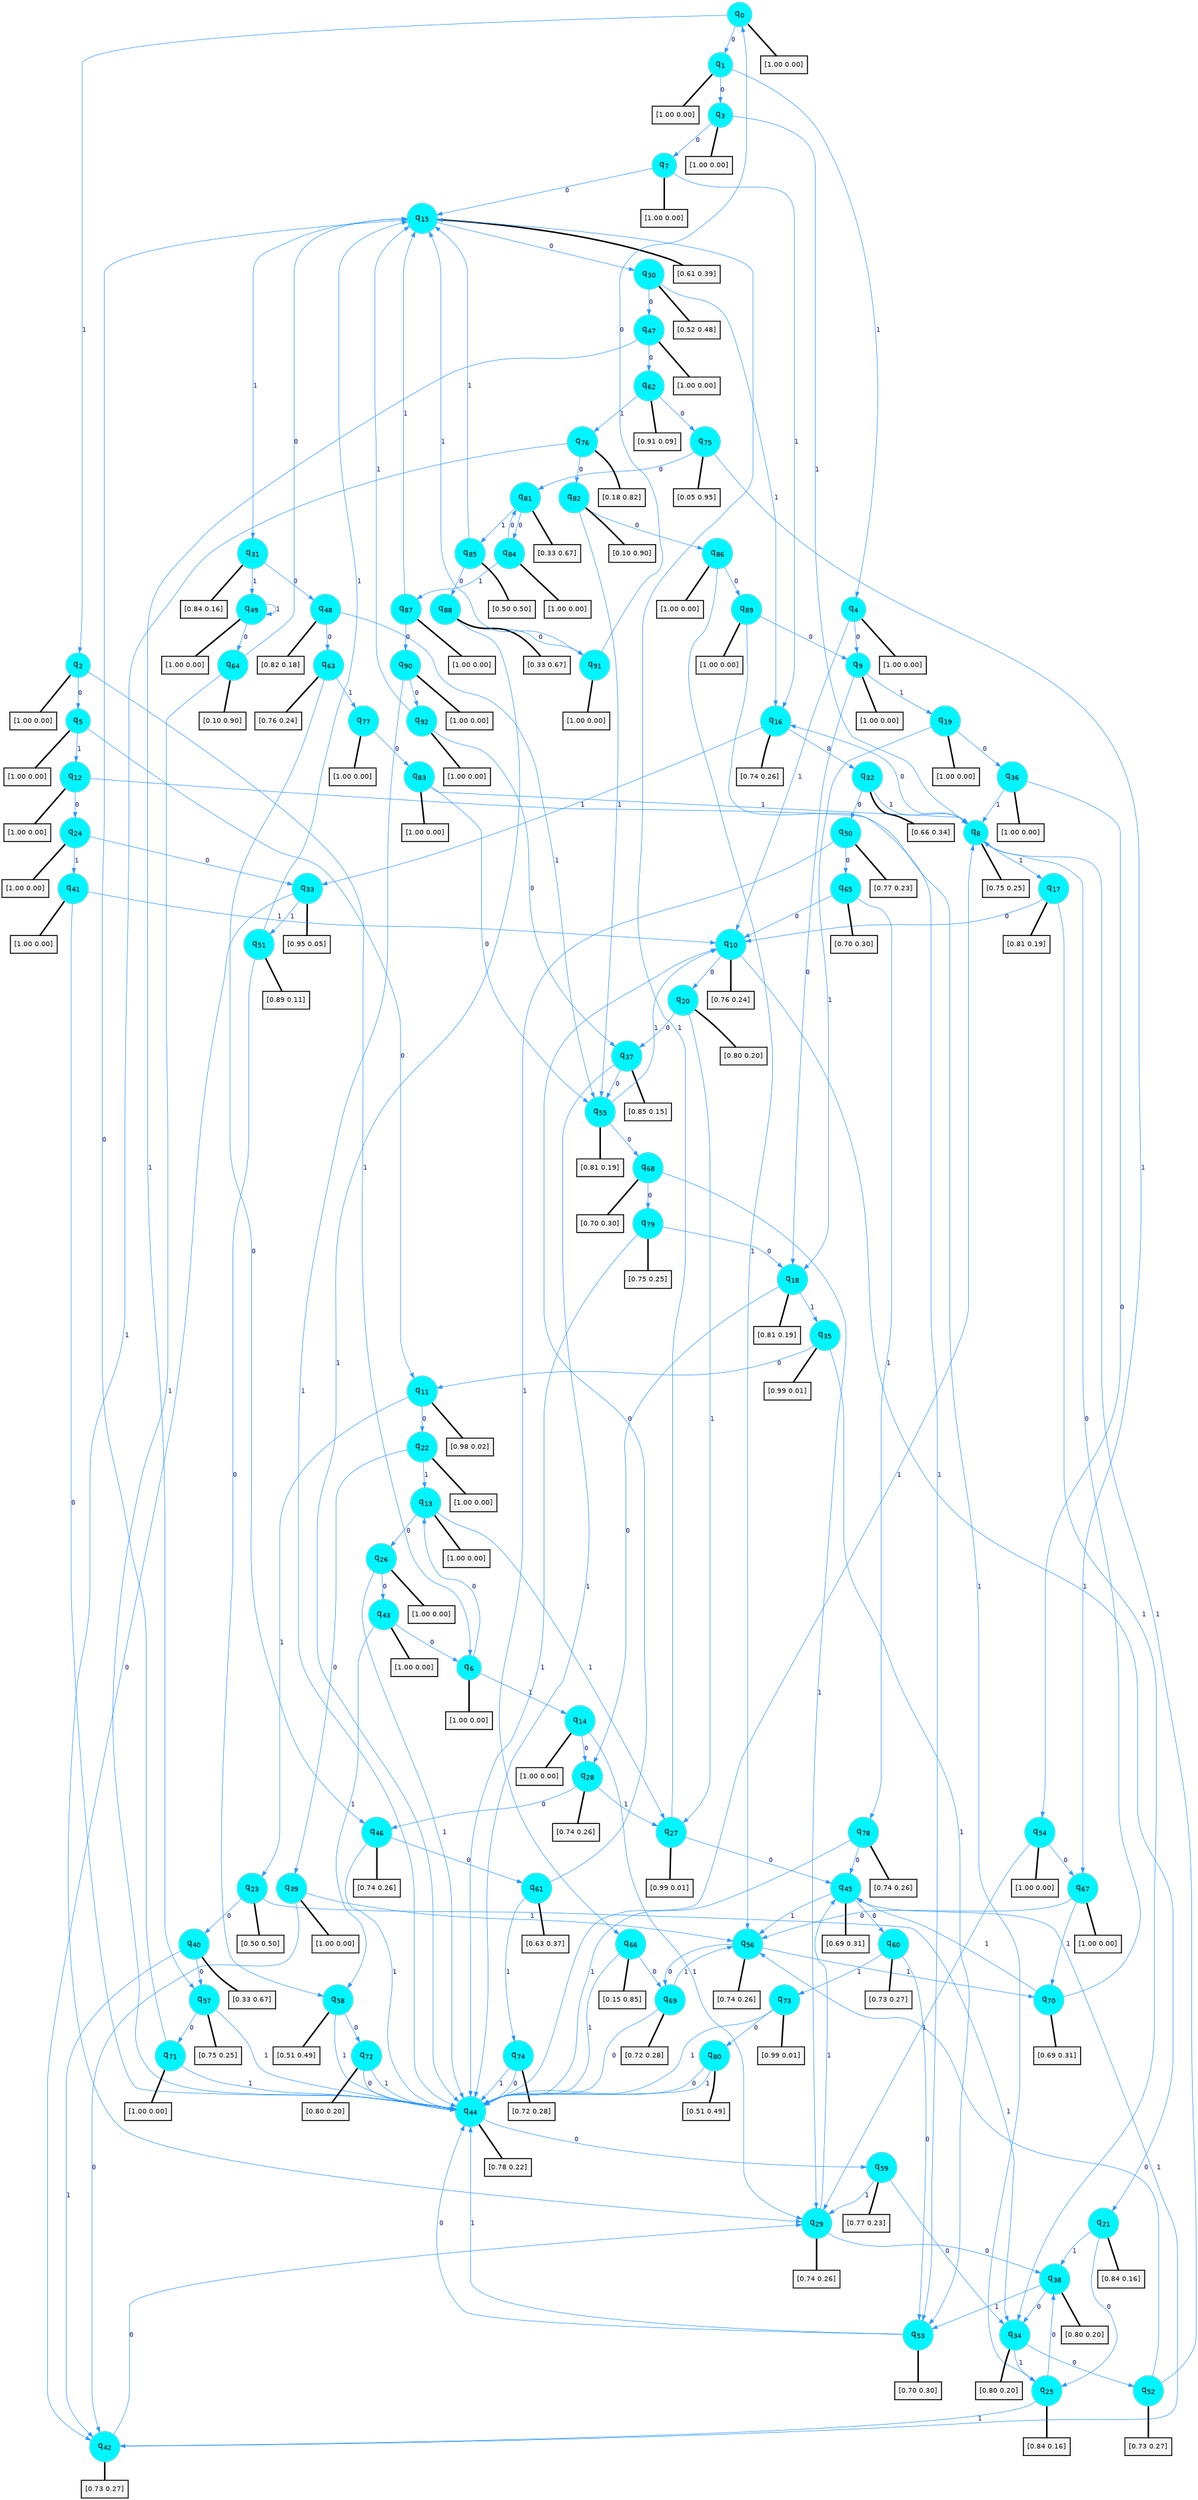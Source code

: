 digraph G {
graph [
bgcolor=transparent, dpi=300, rankdir=TD, size="40,25"];
node [
color=gray, fillcolor=turquoise1, fontcolor=black, fontname=Helvetica, fontsize=16, fontweight=bold, shape=circle, style=filled];
edge [
arrowsize=1, color=dodgerblue1, fontcolor=midnightblue, fontname=courier, fontweight=bold, penwidth=1, style=solid, weight=20];
0[label=<q<SUB>0</SUB>>];
1[label=<q<SUB>1</SUB>>];
2[label=<q<SUB>2</SUB>>];
3[label=<q<SUB>3</SUB>>];
4[label=<q<SUB>4</SUB>>];
5[label=<q<SUB>5</SUB>>];
6[label=<q<SUB>6</SUB>>];
7[label=<q<SUB>7</SUB>>];
8[label=<q<SUB>8</SUB>>];
9[label=<q<SUB>9</SUB>>];
10[label=<q<SUB>10</SUB>>];
11[label=<q<SUB>11</SUB>>];
12[label=<q<SUB>12</SUB>>];
13[label=<q<SUB>13</SUB>>];
14[label=<q<SUB>14</SUB>>];
15[label=<q<SUB>15</SUB>>];
16[label=<q<SUB>16</SUB>>];
17[label=<q<SUB>17</SUB>>];
18[label=<q<SUB>18</SUB>>];
19[label=<q<SUB>19</SUB>>];
20[label=<q<SUB>20</SUB>>];
21[label=<q<SUB>21</SUB>>];
22[label=<q<SUB>22</SUB>>];
23[label=<q<SUB>23</SUB>>];
24[label=<q<SUB>24</SUB>>];
25[label=<q<SUB>25</SUB>>];
26[label=<q<SUB>26</SUB>>];
27[label=<q<SUB>27</SUB>>];
28[label=<q<SUB>28</SUB>>];
29[label=<q<SUB>29</SUB>>];
30[label=<q<SUB>30</SUB>>];
31[label=<q<SUB>31</SUB>>];
32[label=<q<SUB>32</SUB>>];
33[label=<q<SUB>33</SUB>>];
34[label=<q<SUB>34</SUB>>];
35[label=<q<SUB>35</SUB>>];
36[label=<q<SUB>36</SUB>>];
37[label=<q<SUB>37</SUB>>];
38[label=<q<SUB>38</SUB>>];
39[label=<q<SUB>39</SUB>>];
40[label=<q<SUB>40</SUB>>];
41[label=<q<SUB>41</SUB>>];
42[label=<q<SUB>42</SUB>>];
43[label=<q<SUB>43</SUB>>];
44[label=<q<SUB>44</SUB>>];
45[label=<q<SUB>45</SUB>>];
46[label=<q<SUB>46</SUB>>];
47[label=<q<SUB>47</SUB>>];
48[label=<q<SUB>48</SUB>>];
49[label=<q<SUB>49</SUB>>];
50[label=<q<SUB>50</SUB>>];
51[label=<q<SUB>51</SUB>>];
52[label=<q<SUB>52</SUB>>];
53[label=<q<SUB>53</SUB>>];
54[label=<q<SUB>54</SUB>>];
55[label=<q<SUB>55</SUB>>];
56[label=<q<SUB>56</SUB>>];
57[label=<q<SUB>57</SUB>>];
58[label=<q<SUB>58</SUB>>];
59[label=<q<SUB>59</SUB>>];
60[label=<q<SUB>60</SUB>>];
61[label=<q<SUB>61</SUB>>];
62[label=<q<SUB>62</SUB>>];
63[label=<q<SUB>63</SUB>>];
64[label=<q<SUB>64</SUB>>];
65[label=<q<SUB>65</SUB>>];
66[label=<q<SUB>66</SUB>>];
67[label=<q<SUB>67</SUB>>];
68[label=<q<SUB>68</SUB>>];
69[label=<q<SUB>69</SUB>>];
70[label=<q<SUB>70</SUB>>];
71[label=<q<SUB>71</SUB>>];
72[label=<q<SUB>72</SUB>>];
73[label=<q<SUB>73</SUB>>];
74[label=<q<SUB>74</SUB>>];
75[label=<q<SUB>75</SUB>>];
76[label=<q<SUB>76</SUB>>];
77[label=<q<SUB>77</SUB>>];
78[label=<q<SUB>78</SUB>>];
79[label=<q<SUB>79</SUB>>];
80[label=<q<SUB>80</SUB>>];
81[label=<q<SUB>81</SUB>>];
82[label=<q<SUB>82</SUB>>];
83[label=<q<SUB>83</SUB>>];
84[label=<q<SUB>84</SUB>>];
85[label=<q<SUB>85</SUB>>];
86[label=<q<SUB>86</SUB>>];
87[label=<q<SUB>87</SUB>>];
88[label=<q<SUB>88</SUB>>];
89[label=<q<SUB>89</SUB>>];
90[label=<q<SUB>90</SUB>>];
91[label=<q<SUB>91</SUB>>];
92[label=<q<SUB>92</SUB>>];
93[label="[1.00 0.00]", shape=box,fontcolor=black, fontname=Helvetica, fontsize=14, penwidth=2, fillcolor=whitesmoke,color=black];
94[label="[1.00 0.00]", shape=box,fontcolor=black, fontname=Helvetica, fontsize=14, penwidth=2, fillcolor=whitesmoke,color=black];
95[label="[1.00 0.00]", shape=box,fontcolor=black, fontname=Helvetica, fontsize=14, penwidth=2, fillcolor=whitesmoke,color=black];
96[label="[1.00 0.00]", shape=box,fontcolor=black, fontname=Helvetica, fontsize=14, penwidth=2, fillcolor=whitesmoke,color=black];
97[label="[1.00 0.00]", shape=box,fontcolor=black, fontname=Helvetica, fontsize=14, penwidth=2, fillcolor=whitesmoke,color=black];
98[label="[1.00 0.00]", shape=box,fontcolor=black, fontname=Helvetica, fontsize=14, penwidth=2, fillcolor=whitesmoke,color=black];
99[label="[1.00 0.00]", shape=box,fontcolor=black, fontname=Helvetica, fontsize=14, penwidth=2, fillcolor=whitesmoke,color=black];
100[label="[1.00 0.00]", shape=box,fontcolor=black, fontname=Helvetica, fontsize=14, penwidth=2, fillcolor=whitesmoke,color=black];
101[label="[0.75 0.25]", shape=box,fontcolor=black, fontname=Helvetica, fontsize=14, penwidth=2, fillcolor=whitesmoke,color=black];
102[label="[1.00 0.00]", shape=box,fontcolor=black, fontname=Helvetica, fontsize=14, penwidth=2, fillcolor=whitesmoke,color=black];
103[label="[0.76 0.24]", shape=box,fontcolor=black, fontname=Helvetica, fontsize=14, penwidth=2, fillcolor=whitesmoke,color=black];
104[label="[0.98 0.02]", shape=box,fontcolor=black, fontname=Helvetica, fontsize=14, penwidth=2, fillcolor=whitesmoke,color=black];
105[label="[1.00 0.00]", shape=box,fontcolor=black, fontname=Helvetica, fontsize=14, penwidth=2, fillcolor=whitesmoke,color=black];
106[label="[1.00 0.00]", shape=box,fontcolor=black, fontname=Helvetica, fontsize=14, penwidth=2, fillcolor=whitesmoke,color=black];
107[label="[1.00 0.00]", shape=box,fontcolor=black, fontname=Helvetica, fontsize=14, penwidth=2, fillcolor=whitesmoke,color=black];
108[label="[0.61 0.39]", shape=box,fontcolor=black, fontname=Helvetica, fontsize=14, penwidth=2, fillcolor=whitesmoke,color=black];
109[label="[0.74 0.26]", shape=box,fontcolor=black, fontname=Helvetica, fontsize=14, penwidth=2, fillcolor=whitesmoke,color=black];
110[label="[0.81 0.19]", shape=box,fontcolor=black, fontname=Helvetica, fontsize=14, penwidth=2, fillcolor=whitesmoke,color=black];
111[label="[0.81 0.19]", shape=box,fontcolor=black, fontname=Helvetica, fontsize=14, penwidth=2, fillcolor=whitesmoke,color=black];
112[label="[1.00 0.00]", shape=box,fontcolor=black, fontname=Helvetica, fontsize=14, penwidth=2, fillcolor=whitesmoke,color=black];
113[label="[0.80 0.20]", shape=box,fontcolor=black, fontname=Helvetica, fontsize=14, penwidth=2, fillcolor=whitesmoke,color=black];
114[label="[0.84 0.16]", shape=box,fontcolor=black, fontname=Helvetica, fontsize=14, penwidth=2, fillcolor=whitesmoke,color=black];
115[label="[1.00 0.00]", shape=box,fontcolor=black, fontname=Helvetica, fontsize=14, penwidth=2, fillcolor=whitesmoke,color=black];
116[label="[0.50 0.50]", shape=box,fontcolor=black, fontname=Helvetica, fontsize=14, penwidth=2, fillcolor=whitesmoke,color=black];
117[label="[1.00 0.00]", shape=box,fontcolor=black, fontname=Helvetica, fontsize=14, penwidth=2, fillcolor=whitesmoke,color=black];
118[label="[0.84 0.16]", shape=box,fontcolor=black, fontname=Helvetica, fontsize=14, penwidth=2, fillcolor=whitesmoke,color=black];
119[label="[1.00 0.00]", shape=box,fontcolor=black, fontname=Helvetica, fontsize=14, penwidth=2, fillcolor=whitesmoke,color=black];
120[label="[0.99 0.01]", shape=box,fontcolor=black, fontname=Helvetica, fontsize=14, penwidth=2, fillcolor=whitesmoke,color=black];
121[label="[0.74 0.26]", shape=box,fontcolor=black, fontname=Helvetica, fontsize=14, penwidth=2, fillcolor=whitesmoke,color=black];
122[label="[0.74 0.26]", shape=box,fontcolor=black, fontname=Helvetica, fontsize=14, penwidth=2, fillcolor=whitesmoke,color=black];
123[label="[0.52 0.48]", shape=box,fontcolor=black, fontname=Helvetica, fontsize=14, penwidth=2, fillcolor=whitesmoke,color=black];
124[label="[0.84 0.16]", shape=box,fontcolor=black, fontname=Helvetica, fontsize=14, penwidth=2, fillcolor=whitesmoke,color=black];
125[label="[0.66 0.34]", shape=box,fontcolor=black, fontname=Helvetica, fontsize=14, penwidth=2, fillcolor=whitesmoke,color=black];
126[label="[0.95 0.05]", shape=box,fontcolor=black, fontname=Helvetica, fontsize=14, penwidth=2, fillcolor=whitesmoke,color=black];
127[label="[0.80 0.20]", shape=box,fontcolor=black, fontname=Helvetica, fontsize=14, penwidth=2, fillcolor=whitesmoke,color=black];
128[label="[0.99 0.01]", shape=box,fontcolor=black, fontname=Helvetica, fontsize=14, penwidth=2, fillcolor=whitesmoke,color=black];
129[label="[1.00 0.00]", shape=box,fontcolor=black, fontname=Helvetica, fontsize=14, penwidth=2, fillcolor=whitesmoke,color=black];
130[label="[0.85 0.15]", shape=box,fontcolor=black, fontname=Helvetica, fontsize=14, penwidth=2, fillcolor=whitesmoke,color=black];
131[label="[0.80 0.20]", shape=box,fontcolor=black, fontname=Helvetica, fontsize=14, penwidth=2, fillcolor=whitesmoke,color=black];
132[label="[1.00 0.00]", shape=box,fontcolor=black, fontname=Helvetica, fontsize=14, penwidth=2, fillcolor=whitesmoke,color=black];
133[label="[0.33 0.67]", shape=box,fontcolor=black, fontname=Helvetica, fontsize=14, penwidth=2, fillcolor=whitesmoke,color=black];
134[label="[1.00 0.00]", shape=box,fontcolor=black, fontname=Helvetica, fontsize=14, penwidth=2, fillcolor=whitesmoke,color=black];
135[label="[0.73 0.27]", shape=box,fontcolor=black, fontname=Helvetica, fontsize=14, penwidth=2, fillcolor=whitesmoke,color=black];
136[label="[1.00 0.00]", shape=box,fontcolor=black, fontname=Helvetica, fontsize=14, penwidth=2, fillcolor=whitesmoke,color=black];
137[label="[0.78 0.22]", shape=box,fontcolor=black, fontname=Helvetica, fontsize=14, penwidth=2, fillcolor=whitesmoke,color=black];
138[label="[0.69 0.31]", shape=box,fontcolor=black, fontname=Helvetica, fontsize=14, penwidth=2, fillcolor=whitesmoke,color=black];
139[label="[0.74 0.26]", shape=box,fontcolor=black, fontname=Helvetica, fontsize=14, penwidth=2, fillcolor=whitesmoke,color=black];
140[label="[1.00 0.00]", shape=box,fontcolor=black, fontname=Helvetica, fontsize=14, penwidth=2, fillcolor=whitesmoke,color=black];
141[label="[0.82 0.18]", shape=box,fontcolor=black, fontname=Helvetica, fontsize=14, penwidth=2, fillcolor=whitesmoke,color=black];
142[label="[1.00 0.00]", shape=box,fontcolor=black, fontname=Helvetica, fontsize=14, penwidth=2, fillcolor=whitesmoke,color=black];
143[label="[0.77 0.23]", shape=box,fontcolor=black, fontname=Helvetica, fontsize=14, penwidth=2, fillcolor=whitesmoke,color=black];
144[label="[0.89 0.11]", shape=box,fontcolor=black, fontname=Helvetica, fontsize=14, penwidth=2, fillcolor=whitesmoke,color=black];
145[label="[0.73 0.27]", shape=box,fontcolor=black, fontname=Helvetica, fontsize=14, penwidth=2, fillcolor=whitesmoke,color=black];
146[label="[0.70 0.30]", shape=box,fontcolor=black, fontname=Helvetica, fontsize=14, penwidth=2, fillcolor=whitesmoke,color=black];
147[label="[1.00 0.00]", shape=box,fontcolor=black, fontname=Helvetica, fontsize=14, penwidth=2, fillcolor=whitesmoke,color=black];
148[label="[0.81 0.19]", shape=box,fontcolor=black, fontname=Helvetica, fontsize=14, penwidth=2, fillcolor=whitesmoke,color=black];
149[label="[0.74 0.26]", shape=box,fontcolor=black, fontname=Helvetica, fontsize=14, penwidth=2, fillcolor=whitesmoke,color=black];
150[label="[0.75 0.25]", shape=box,fontcolor=black, fontname=Helvetica, fontsize=14, penwidth=2, fillcolor=whitesmoke,color=black];
151[label="[0.51 0.49]", shape=box,fontcolor=black, fontname=Helvetica, fontsize=14, penwidth=2, fillcolor=whitesmoke,color=black];
152[label="[0.77 0.23]", shape=box,fontcolor=black, fontname=Helvetica, fontsize=14, penwidth=2, fillcolor=whitesmoke,color=black];
153[label="[0.73 0.27]", shape=box,fontcolor=black, fontname=Helvetica, fontsize=14, penwidth=2, fillcolor=whitesmoke,color=black];
154[label="[0.63 0.37]", shape=box,fontcolor=black, fontname=Helvetica, fontsize=14, penwidth=2, fillcolor=whitesmoke,color=black];
155[label="[0.91 0.09]", shape=box,fontcolor=black, fontname=Helvetica, fontsize=14, penwidth=2, fillcolor=whitesmoke,color=black];
156[label="[0.76 0.24]", shape=box,fontcolor=black, fontname=Helvetica, fontsize=14, penwidth=2, fillcolor=whitesmoke,color=black];
157[label="[0.10 0.90]", shape=box,fontcolor=black, fontname=Helvetica, fontsize=14, penwidth=2, fillcolor=whitesmoke,color=black];
158[label="[0.70 0.30]", shape=box,fontcolor=black, fontname=Helvetica, fontsize=14, penwidth=2, fillcolor=whitesmoke,color=black];
159[label="[0.15 0.85]", shape=box,fontcolor=black, fontname=Helvetica, fontsize=14, penwidth=2, fillcolor=whitesmoke,color=black];
160[label="[1.00 0.00]", shape=box,fontcolor=black, fontname=Helvetica, fontsize=14, penwidth=2, fillcolor=whitesmoke,color=black];
161[label="[0.70 0.30]", shape=box,fontcolor=black, fontname=Helvetica, fontsize=14, penwidth=2, fillcolor=whitesmoke,color=black];
162[label="[0.72 0.28]", shape=box,fontcolor=black, fontname=Helvetica, fontsize=14, penwidth=2, fillcolor=whitesmoke,color=black];
163[label="[0.69 0.31]", shape=box,fontcolor=black, fontname=Helvetica, fontsize=14, penwidth=2, fillcolor=whitesmoke,color=black];
164[label="[1.00 0.00]", shape=box,fontcolor=black, fontname=Helvetica, fontsize=14, penwidth=2, fillcolor=whitesmoke,color=black];
165[label="[0.80 0.20]", shape=box,fontcolor=black, fontname=Helvetica, fontsize=14, penwidth=2, fillcolor=whitesmoke,color=black];
166[label="[0.99 0.01]", shape=box,fontcolor=black, fontname=Helvetica, fontsize=14, penwidth=2, fillcolor=whitesmoke,color=black];
167[label="[0.72 0.28]", shape=box,fontcolor=black, fontname=Helvetica, fontsize=14, penwidth=2, fillcolor=whitesmoke,color=black];
168[label="[0.05 0.95]", shape=box,fontcolor=black, fontname=Helvetica, fontsize=14, penwidth=2, fillcolor=whitesmoke,color=black];
169[label="[0.18 0.82]", shape=box,fontcolor=black, fontname=Helvetica, fontsize=14, penwidth=2, fillcolor=whitesmoke,color=black];
170[label="[1.00 0.00]", shape=box,fontcolor=black, fontname=Helvetica, fontsize=14, penwidth=2, fillcolor=whitesmoke,color=black];
171[label="[0.74 0.26]", shape=box,fontcolor=black, fontname=Helvetica, fontsize=14, penwidth=2, fillcolor=whitesmoke,color=black];
172[label="[0.75 0.25]", shape=box,fontcolor=black, fontname=Helvetica, fontsize=14, penwidth=2, fillcolor=whitesmoke,color=black];
173[label="[0.51 0.49]", shape=box,fontcolor=black, fontname=Helvetica, fontsize=14, penwidth=2, fillcolor=whitesmoke,color=black];
174[label="[0.33 0.67]", shape=box,fontcolor=black, fontname=Helvetica, fontsize=14, penwidth=2, fillcolor=whitesmoke,color=black];
175[label="[0.10 0.90]", shape=box,fontcolor=black, fontname=Helvetica, fontsize=14, penwidth=2, fillcolor=whitesmoke,color=black];
176[label="[1.00 0.00]", shape=box,fontcolor=black, fontname=Helvetica, fontsize=14, penwidth=2, fillcolor=whitesmoke,color=black];
177[label="[1.00 0.00]", shape=box,fontcolor=black, fontname=Helvetica, fontsize=14, penwidth=2, fillcolor=whitesmoke,color=black];
178[label="[0.50 0.50]", shape=box,fontcolor=black, fontname=Helvetica, fontsize=14, penwidth=2, fillcolor=whitesmoke,color=black];
179[label="[1.00 0.00]", shape=box,fontcolor=black, fontname=Helvetica, fontsize=14, penwidth=2, fillcolor=whitesmoke,color=black];
180[label="[1.00 0.00]", shape=box,fontcolor=black, fontname=Helvetica, fontsize=14, penwidth=2, fillcolor=whitesmoke,color=black];
181[label="[0.33 0.67]", shape=box,fontcolor=black, fontname=Helvetica, fontsize=14, penwidth=2, fillcolor=whitesmoke,color=black];
182[label="[1.00 0.00]", shape=box,fontcolor=black, fontname=Helvetica, fontsize=14, penwidth=2, fillcolor=whitesmoke,color=black];
183[label="[1.00 0.00]", shape=box,fontcolor=black, fontname=Helvetica, fontsize=14, penwidth=2, fillcolor=whitesmoke,color=black];
184[label="[1.00 0.00]", shape=box,fontcolor=black, fontname=Helvetica, fontsize=14, penwidth=2, fillcolor=whitesmoke,color=black];
185[label="[1.00 0.00]", shape=box,fontcolor=black, fontname=Helvetica, fontsize=14, penwidth=2, fillcolor=whitesmoke,color=black];
0->1 [label=0];
0->2 [label=1];
0->93 [arrowhead=none, penwidth=3,color=black];
1->3 [label=0];
1->4 [label=1];
1->94 [arrowhead=none, penwidth=3,color=black];
2->5 [label=0];
2->6 [label=1];
2->95 [arrowhead=none, penwidth=3,color=black];
3->7 [label=0];
3->8 [label=1];
3->96 [arrowhead=none, penwidth=3,color=black];
4->9 [label=0];
4->10 [label=1];
4->97 [arrowhead=none, penwidth=3,color=black];
5->11 [label=0];
5->12 [label=1];
5->98 [arrowhead=none, penwidth=3,color=black];
6->13 [label=0];
6->14 [label=1];
6->99 [arrowhead=none, penwidth=3,color=black];
7->15 [label=0];
7->16 [label=1];
7->100 [arrowhead=none, penwidth=3,color=black];
8->16 [label=0];
8->17 [label=1];
8->101 [arrowhead=none, penwidth=3,color=black];
9->18 [label=0];
9->19 [label=1];
9->102 [arrowhead=none, penwidth=3,color=black];
10->20 [label=0];
10->21 [label=1];
10->103 [arrowhead=none, penwidth=3,color=black];
11->22 [label=0];
11->23 [label=1];
11->104 [arrowhead=none, penwidth=3,color=black];
12->24 [label=0];
12->25 [label=1];
12->105 [arrowhead=none, penwidth=3,color=black];
13->26 [label=0];
13->27 [label=1];
13->106 [arrowhead=none, penwidth=3,color=black];
14->28 [label=0];
14->29 [label=1];
14->107 [arrowhead=none, penwidth=3,color=black];
15->30 [label=0];
15->31 [label=1];
15->108 [arrowhead=none, penwidth=3,color=black];
16->32 [label=0];
16->33 [label=1];
16->109 [arrowhead=none, penwidth=3,color=black];
17->10 [label=0];
17->34 [label=1];
17->110 [arrowhead=none, penwidth=3,color=black];
18->28 [label=0];
18->35 [label=1];
18->111 [arrowhead=none, penwidth=3,color=black];
19->36 [label=0];
19->18 [label=1];
19->112 [arrowhead=none, penwidth=3,color=black];
20->37 [label=0];
20->27 [label=1];
20->113 [arrowhead=none, penwidth=3,color=black];
21->25 [label=0];
21->38 [label=1];
21->114 [arrowhead=none, penwidth=3,color=black];
22->39 [label=0];
22->13 [label=1];
22->115 [arrowhead=none, penwidth=3,color=black];
23->40 [label=0];
23->34 [label=1];
23->116 [arrowhead=none, penwidth=3,color=black];
24->33 [label=0];
24->41 [label=1];
24->117 [arrowhead=none, penwidth=3,color=black];
25->38 [label=0];
25->42 [label=1];
25->118 [arrowhead=none, penwidth=3,color=black];
26->43 [label=0];
26->44 [label=1];
26->119 [arrowhead=none, penwidth=3,color=black];
27->45 [label=0];
27->15 [label=1];
27->120 [arrowhead=none, penwidth=3,color=black];
28->46 [label=0];
28->27 [label=1];
28->121 [arrowhead=none, penwidth=3,color=black];
29->38 [label=0];
29->45 [label=1];
29->122 [arrowhead=none, penwidth=3,color=black];
30->47 [label=0];
30->16 [label=1];
30->123 [arrowhead=none, penwidth=3,color=black];
31->48 [label=0];
31->49 [label=1];
31->124 [arrowhead=none, penwidth=3,color=black];
32->50 [label=0];
32->8 [label=1];
32->125 [arrowhead=none, penwidth=3,color=black];
33->42 [label=0];
33->51 [label=1];
33->126 [arrowhead=none, penwidth=3,color=black];
34->52 [label=0];
34->25 [label=1];
34->127 [arrowhead=none, penwidth=3,color=black];
35->11 [label=0];
35->53 [label=1];
35->128 [arrowhead=none, penwidth=3,color=black];
36->54 [label=0];
36->8 [label=1];
36->129 [arrowhead=none, penwidth=3,color=black];
37->55 [label=0];
37->44 [label=1];
37->130 [arrowhead=none, penwidth=3,color=black];
38->34 [label=0];
38->53 [label=1];
38->131 [arrowhead=none, penwidth=3,color=black];
39->42 [label=0];
39->56 [label=1];
39->132 [arrowhead=none, penwidth=3,color=black];
40->57 [label=0];
40->42 [label=1];
40->133 [arrowhead=none, penwidth=3,color=black];
41->44 [label=0];
41->10 [label=1];
41->134 [arrowhead=none, penwidth=3,color=black];
42->29 [label=0];
42->45 [label=1];
42->135 [arrowhead=none, penwidth=3,color=black];
43->6 [label=0];
43->58 [label=1];
43->136 [arrowhead=none, penwidth=3,color=black];
44->59 [label=0];
44->8 [label=1];
44->137 [arrowhead=none, penwidth=3,color=black];
45->60 [label=0];
45->56 [label=1];
45->138 [arrowhead=none, penwidth=3,color=black];
46->61 [label=0];
46->44 [label=1];
46->139 [arrowhead=none, penwidth=3,color=black];
47->62 [label=0];
47->57 [label=1];
47->140 [arrowhead=none, penwidth=3,color=black];
48->63 [label=0];
48->55 [label=1];
48->141 [arrowhead=none, penwidth=3,color=black];
49->64 [label=0];
49->49 [label=1];
49->142 [arrowhead=none, penwidth=3,color=black];
50->65 [label=0];
50->66 [label=1];
50->143 [arrowhead=none, penwidth=3,color=black];
51->58 [label=0];
51->15 [label=1];
51->144 [arrowhead=none, penwidth=3,color=black];
52->56 [label=0];
52->8 [label=1];
52->145 [arrowhead=none, penwidth=3,color=black];
53->44 [label=0];
53->44 [label=1];
53->146 [arrowhead=none, penwidth=3,color=black];
54->67 [label=0];
54->29 [label=1];
54->147 [arrowhead=none, penwidth=3,color=black];
55->68 [label=0];
55->10 [label=1];
55->148 [arrowhead=none, penwidth=3,color=black];
56->69 [label=0];
56->70 [label=1];
56->149 [arrowhead=none, penwidth=3,color=black];
57->71 [label=0];
57->44 [label=1];
57->150 [arrowhead=none, penwidth=3,color=black];
58->72 [label=0];
58->44 [label=1];
58->151 [arrowhead=none, penwidth=3,color=black];
59->34 [label=0];
59->29 [label=1];
59->152 [arrowhead=none, penwidth=3,color=black];
60->53 [label=0];
60->73 [label=1];
60->153 [arrowhead=none, penwidth=3,color=black];
61->10 [label=0];
61->74 [label=1];
61->154 [arrowhead=none, penwidth=3,color=black];
62->75 [label=0];
62->76 [label=1];
62->155 [arrowhead=none, penwidth=3,color=black];
63->46 [label=0];
63->77 [label=1];
63->156 [arrowhead=none, penwidth=3,color=black];
64->15 [label=0];
64->44 [label=1];
64->157 [arrowhead=none, penwidth=3,color=black];
65->10 [label=0];
65->78 [label=1];
65->158 [arrowhead=none, penwidth=3,color=black];
66->69 [label=0];
66->44 [label=1];
66->159 [arrowhead=none, penwidth=3,color=black];
67->56 [label=0];
67->70 [label=1];
67->160 [arrowhead=none, penwidth=3,color=black];
68->79 [label=0];
68->29 [label=1];
68->161 [arrowhead=none, penwidth=3,color=black];
69->44 [label=0];
69->56 [label=1];
69->162 [arrowhead=none, penwidth=3,color=black];
70->8 [label=0];
70->45 [label=1];
70->163 [arrowhead=none, penwidth=3,color=black];
71->15 [label=0];
71->44 [label=1];
71->164 [arrowhead=none, penwidth=3,color=black];
72->44 [label=0];
72->44 [label=1];
72->165 [arrowhead=none, penwidth=3,color=black];
73->80 [label=0];
73->44 [label=1];
73->166 [arrowhead=none, penwidth=3,color=black];
74->44 [label=0];
74->44 [label=1];
74->167 [arrowhead=none, penwidth=3,color=black];
75->81 [label=0];
75->67 [label=1];
75->168 [arrowhead=none, penwidth=3,color=black];
76->82 [label=0];
76->29 [label=1];
76->169 [arrowhead=none, penwidth=3,color=black];
77->83 [label=0];
77->170 [arrowhead=none, penwidth=3,color=black];
78->45 [label=0];
78->44 [label=1];
78->171 [arrowhead=none, penwidth=3,color=black];
79->18 [label=0];
79->44 [label=1];
79->172 [arrowhead=none, penwidth=3,color=black];
80->44 [label=0];
80->44 [label=1];
80->173 [arrowhead=none, penwidth=3,color=black];
81->84 [label=0];
81->85 [label=1];
81->174 [arrowhead=none, penwidth=3,color=black];
82->86 [label=0];
82->55 [label=1];
82->175 [arrowhead=none, penwidth=3,color=black];
83->55 [label=0];
83->8 [label=1];
83->176 [arrowhead=none, penwidth=3,color=black];
84->81 [label=0];
84->87 [label=1];
84->177 [arrowhead=none, penwidth=3,color=black];
85->88 [label=0];
85->15 [label=1];
85->178 [arrowhead=none, penwidth=3,color=black];
86->89 [label=0];
86->56 [label=1];
86->179 [arrowhead=none, penwidth=3,color=black];
87->90 [label=0];
87->15 [label=1];
87->180 [arrowhead=none, penwidth=3,color=black];
88->91 [label=0];
88->44 [label=1];
88->181 [arrowhead=none, penwidth=3,color=black];
89->9 [label=0];
89->53 [label=1];
89->182 [arrowhead=none, penwidth=3,color=black];
90->92 [label=0];
90->44 [label=1];
90->183 [arrowhead=none, penwidth=3,color=black];
91->0 [label=0];
91->15 [label=1];
91->184 [arrowhead=none, penwidth=3,color=black];
92->37 [label=0];
92->15 [label=1];
92->185 [arrowhead=none, penwidth=3,color=black];
}
